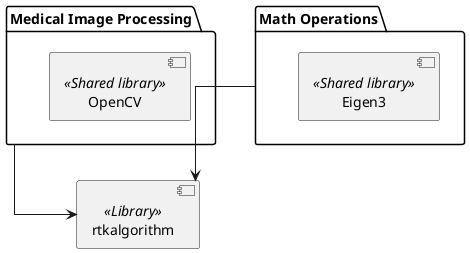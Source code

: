 @startuml rtkalgorithm_library

skinparam linetype polyline
skinparam linetype ortho

component rtkalgorithm <<Library>>

package "Medical Image Processing" {
    [OpenCV] <<Shared library>>
}
package "Math Operations" {
    [Eigen3] <<Shared library>>
}

[Medical Image Processing] --> [rtkalgorithm]
[Math Operations] --> [rtkalgorithm]

@enduml
